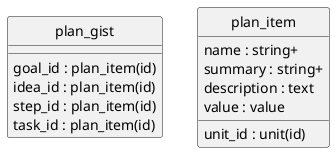 @startuml uml
skinparam monochrome true
skinparam linetype ortho
hide circle

entity plan_gist {
  goal_id : plan_item(id)
  idea_id : plan_item(id)
  step_id : plan_item(id)
  task_id : plan_item(id)
}

entity plan_item {
  name : string+
  summary : string+
  description : text
  unit_id : unit(id)
  value : value
}

@enduml
